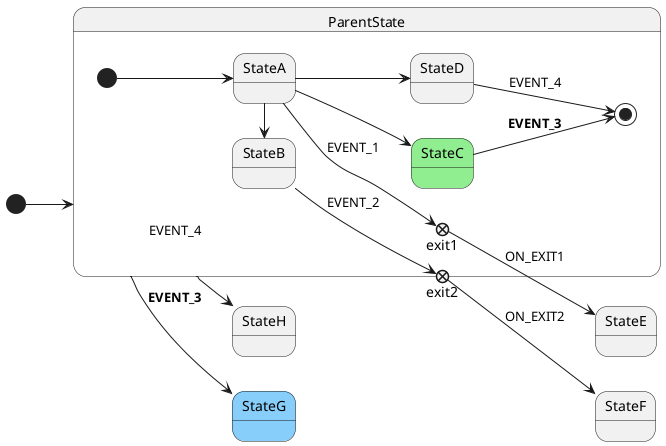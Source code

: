 @startuml
left to right direction

[*] --> ParentState

state ParentState {
    state StateC #LightGreen
    state exit1 <<exitpoint>>
    state exit2 <<exitpoint>>

    [*] --> StateA
    StateA -right-> StateB
    StateA --> StateC
    StateA --> StateD

    StateA --> exit1: EVENT_1
    StateB --> exit2: EVENT_2
    StateC --> [*]: **EVENT_3**
    StateD --> [*]: EVENT_4
}

state StateG #LightSkyBlue
exit1 --> StateE: ON_EXIT1
exit2 --> StateF: ON_EXIT2
ParentState --> StateG: **EVENT_3**
ParentState --> StateH: EVENT_4

@enduml